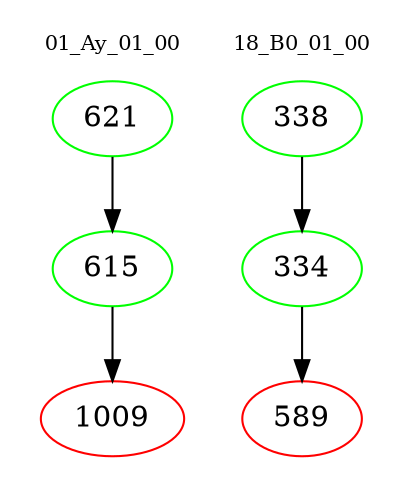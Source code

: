 digraph{
subgraph cluster_0 {
color = white
label = "01_Ay_01_00";
fontsize=10;
T0_621 [label="621", color="green"]
T0_621 -> T0_615 [color="black"]
T0_615 [label="615", color="green"]
T0_615 -> T0_1009 [color="black"]
T0_1009 [label="1009", color="red"]
}
subgraph cluster_1 {
color = white
label = "18_B0_01_00";
fontsize=10;
T1_338 [label="338", color="green"]
T1_338 -> T1_334 [color="black"]
T1_334 [label="334", color="green"]
T1_334 -> T1_589 [color="black"]
T1_589 [label="589", color="red"]
}
}
